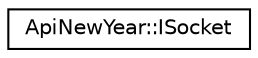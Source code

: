 digraph "Graphical Class Hierarchy"
{
  edge [fontname="Helvetica",fontsize="10",labelfontname="Helvetica",labelfontsize="10"];
  node [fontname="Helvetica",fontsize="10",shape=record];
  rankdir="LR";
  Node1 [label="ApiNewYear::ISocket",height=0.2,width=0.4,color="black", fillcolor="white", style="filled",URL="$class_api_new_year_1_1_i_socket.html",tooltip="Base class representing minimum information needed for sockets. "];
}
